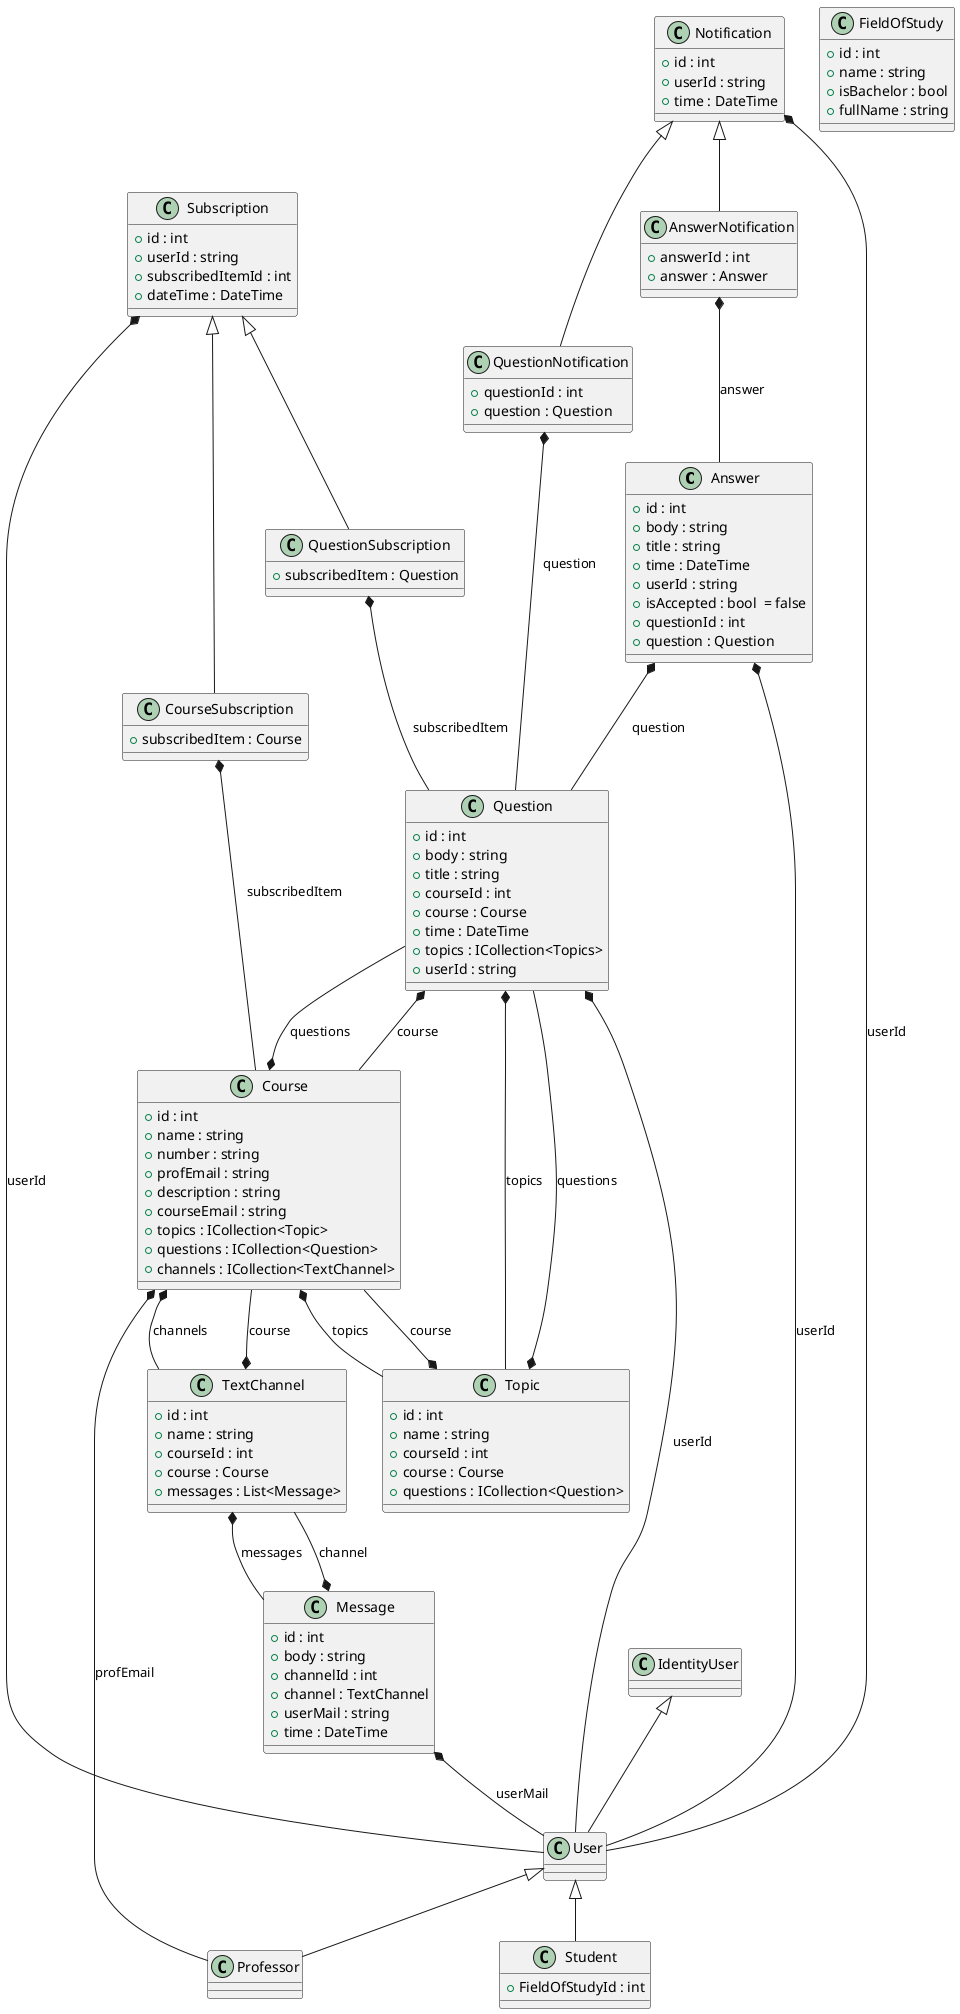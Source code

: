 @startuml
class Answer {
    + id : int 
    + body : string 
    + title : string 
    + time : DateTime 
    + userId : string 
    + isAccepted : bool  = false
    + questionId : int 
    + question : Question 
}
Answer *-- Question: "question"
Answer *-- User: "userId"


class Course {
    + id : int 
    + name : string 
    + number : string 
    + profEmail : string 
    + description : string 
    + courseEmail : string 
    + topics : ICollection<Topic> 
    + questions : ICollection<Question> 
    + channels : ICollection<TextChannel> 
}
Course *-- Topic: "topics"
Course *-- Question: "questions"
Course *-- TextChannel: "channels"
Course *-- Professor: "profEmail"


class FieldOfStudy {
    + id : int 
    + name : string 
    + isBachelor : bool 
    + fullName : string 
}


class Message {
    + id : int 
    + body : string 
    + channelId : int 
    + channel : TextChannel 
    + userMail : string 
    + time : DateTime 
}
Message *-- TextChannel: "channel"
Message *-- User: "userMail"


class Notification {
    + id : int 
    + userId : string 
    + time : DateTime 
}
class AnswerNotification {
    + answerId : int 
    + answer : Answer 
}
class QuestionNotification {
    + questionId : int 
    + question : Question 
}
Notification *-- User: "userId"
Notification <|-- AnswerNotification
Notification <|-- QuestionNotification
AnswerNotification *-- Answer: "answer"
QuestionNotification *-- Question: "question"


class Question {
    + id : int 
    + body : string 
    + title : string 
    + courseId : int 
    + course : Course 
    + time : DateTime 
    + topics : ICollection<Topics> 
    + userId : string 
}

Question *-- Course: "course"
Question *-- Topic: "topics"
Question *-- User: "userId"


class Subscription {
    + id : int 
    + userId : string 
    + subscribedItemId : int 
    + dateTime : DateTime 
}
class CourseSubscription {
    + subscribedItem : Course 
}
class QuestionSubscription {
    + subscribedItem : Question 
}
Subscription *-- User: "userId"
Subscription <|-- CourseSubscription
Subscription <|-- QuestionSubscription
CourseSubscription *-- Course: "subscribedItem"
QuestionSubscription *-- Question: "subscribedItem"


class TextChannel {
    + id : int 
    + name : string 
    + courseId : int 
    + course : Course 
    + messages : List<Message> 
}
TextChannel *-- Course: "course"
TextChannel *-- Message: "messages"


class Topic {
    + id : int 
    + name : string 
    + courseId : int 
    + course : Course 
    + questions : ICollection<Question> 
}
Topic *-- Course: "course"
Topic *-- Question: "questions"


class User {
}
IdentityUser <|-- User


class Professor {
}
User <|-- Professor


class Student {
    + FieldOfStudyId : int 
}
User <|-- Student
@enduml